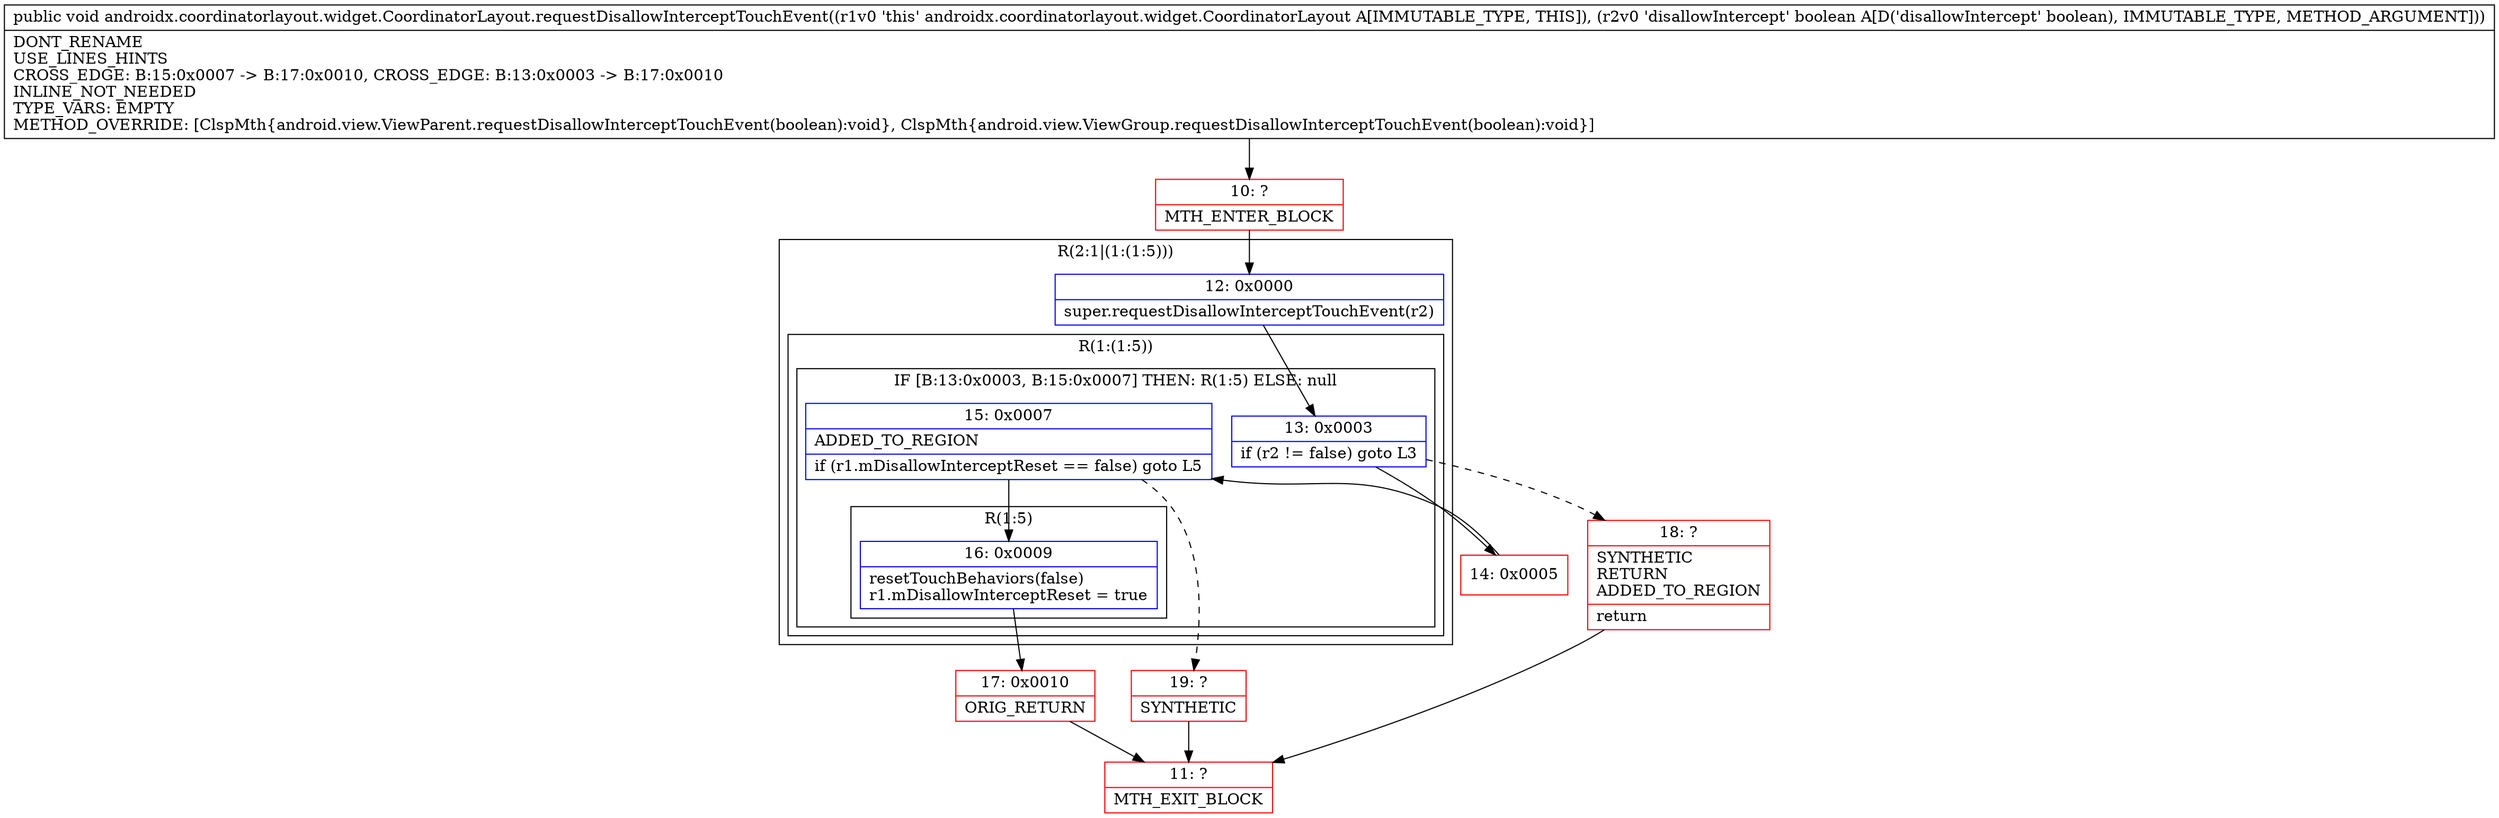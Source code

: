 digraph "CFG forandroidx.coordinatorlayout.widget.CoordinatorLayout.requestDisallowInterceptTouchEvent(Z)V" {
subgraph cluster_Region_148156095 {
label = "R(2:1|(1:(1:5)))";
node [shape=record,color=blue];
Node_12 [shape=record,label="{12\:\ 0x0000|super.requestDisallowInterceptTouchEvent(r2)\l}"];
subgraph cluster_Region_1721731250 {
label = "R(1:(1:5))";
node [shape=record,color=blue];
subgraph cluster_IfRegion_1524833324 {
label = "IF [B:13:0x0003, B:15:0x0007] THEN: R(1:5) ELSE: null";
node [shape=record,color=blue];
Node_13 [shape=record,label="{13\:\ 0x0003|if (r2 != false) goto L3\l}"];
Node_15 [shape=record,label="{15\:\ 0x0007|ADDED_TO_REGION\l|if (r1.mDisallowInterceptReset == false) goto L5\l}"];
subgraph cluster_Region_705562699 {
label = "R(1:5)";
node [shape=record,color=blue];
Node_16 [shape=record,label="{16\:\ 0x0009|resetTouchBehaviors(false)\lr1.mDisallowInterceptReset = true\l}"];
}
}
}
}
Node_10 [shape=record,color=red,label="{10\:\ ?|MTH_ENTER_BLOCK\l}"];
Node_14 [shape=record,color=red,label="{14\:\ 0x0005}"];
Node_17 [shape=record,color=red,label="{17\:\ 0x0010|ORIG_RETURN\l}"];
Node_11 [shape=record,color=red,label="{11\:\ ?|MTH_EXIT_BLOCK\l}"];
Node_19 [shape=record,color=red,label="{19\:\ ?|SYNTHETIC\l}"];
Node_18 [shape=record,color=red,label="{18\:\ ?|SYNTHETIC\lRETURN\lADDED_TO_REGION\l|return\l}"];
MethodNode[shape=record,label="{public void androidx.coordinatorlayout.widget.CoordinatorLayout.requestDisallowInterceptTouchEvent((r1v0 'this' androidx.coordinatorlayout.widget.CoordinatorLayout A[IMMUTABLE_TYPE, THIS]), (r2v0 'disallowIntercept' boolean A[D('disallowIntercept' boolean), IMMUTABLE_TYPE, METHOD_ARGUMENT]))  | DONT_RENAME\lUSE_LINES_HINTS\lCROSS_EDGE: B:15:0x0007 \-\> B:17:0x0010, CROSS_EDGE: B:13:0x0003 \-\> B:17:0x0010\lINLINE_NOT_NEEDED\lTYPE_VARS: EMPTY\lMETHOD_OVERRIDE: [ClspMth\{android.view.ViewParent.requestDisallowInterceptTouchEvent(boolean):void\}, ClspMth\{android.view.ViewGroup.requestDisallowInterceptTouchEvent(boolean):void\}]\l}"];
MethodNode -> Node_10;Node_12 -> Node_13;
Node_13 -> Node_14;
Node_13 -> Node_18[style=dashed];
Node_15 -> Node_16;
Node_15 -> Node_19[style=dashed];
Node_16 -> Node_17;
Node_10 -> Node_12;
Node_14 -> Node_15;
Node_17 -> Node_11;
Node_19 -> Node_11;
Node_18 -> Node_11;
}

